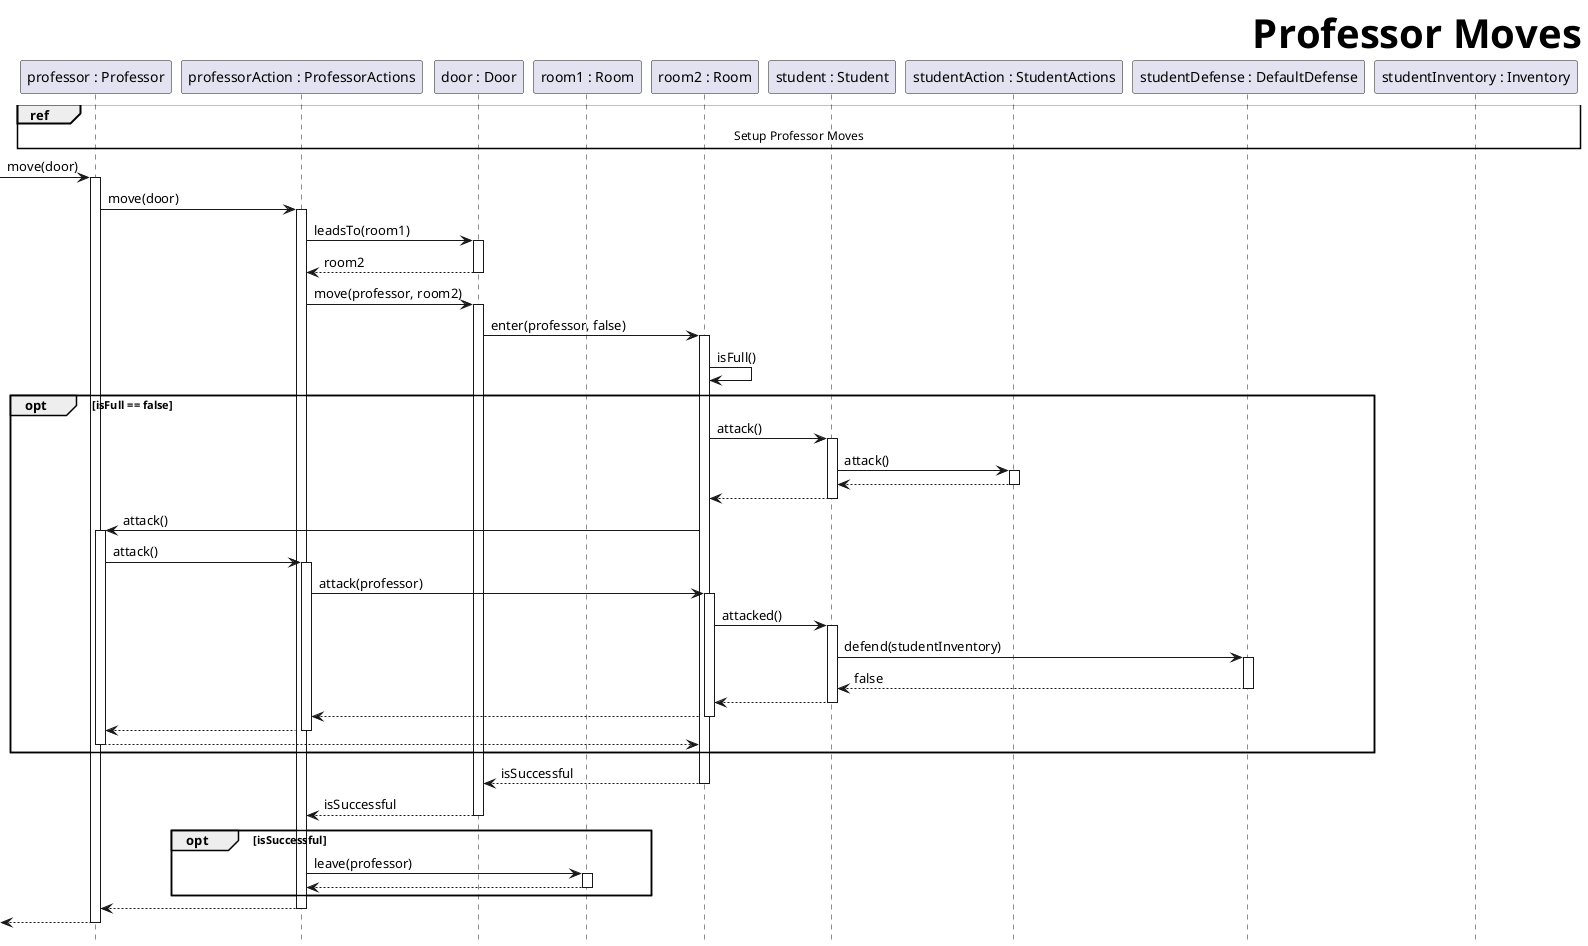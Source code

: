 @startuml ProfessorMoves
skinparam headerFontSize 40
skinparam HeaderFontColor #000000
skinparam HeaderFontStyle bold
header Professor Moves
hide footbox

participant professor as "professor : Professor"
participant action as "professorAction : ProfessorActions"
participant door as "door : Door"
participant room1 as "room1 : Room"
participant room2 as "room2 : Room"
participant student as "student : Student"
participant studentAction as "studentAction : StudentActions"
participant defense as "studentDefense : DefaultDefense"
participant inventory as "studentInventory : Inventory"

ref over professor, inventory : Setup Professor Moves

-> professor ++: move(door)
professor -> action ++: move(door)

action -> door ++: leadsTo(room1)
return room2

action -> door ++: move(professor, room2)
door -> room2 ++: enter(professor, false)
room2 -> room2 : isFull()

opt isFull == false
    room2 -> student ++: attack()
    student -> studentAction ++: attack()
    return
    return

    room2 -> professor ++: attack()
    professor -> action ++: attack()
    action -> room2 ++: attack(professor)
    room2 -> student ++: attacked() 
    student -> defense ++: defend(studentInventory)

    ' ez garantáltan false lesz, mert üres az inventory-ja
    return false
    
    return 
    return
    return
    return
end

return isSuccessful
return isSuccessful

opt isSuccessful
    action -> room1 ++: leave(professor)
    return
end

return
return

@enduml